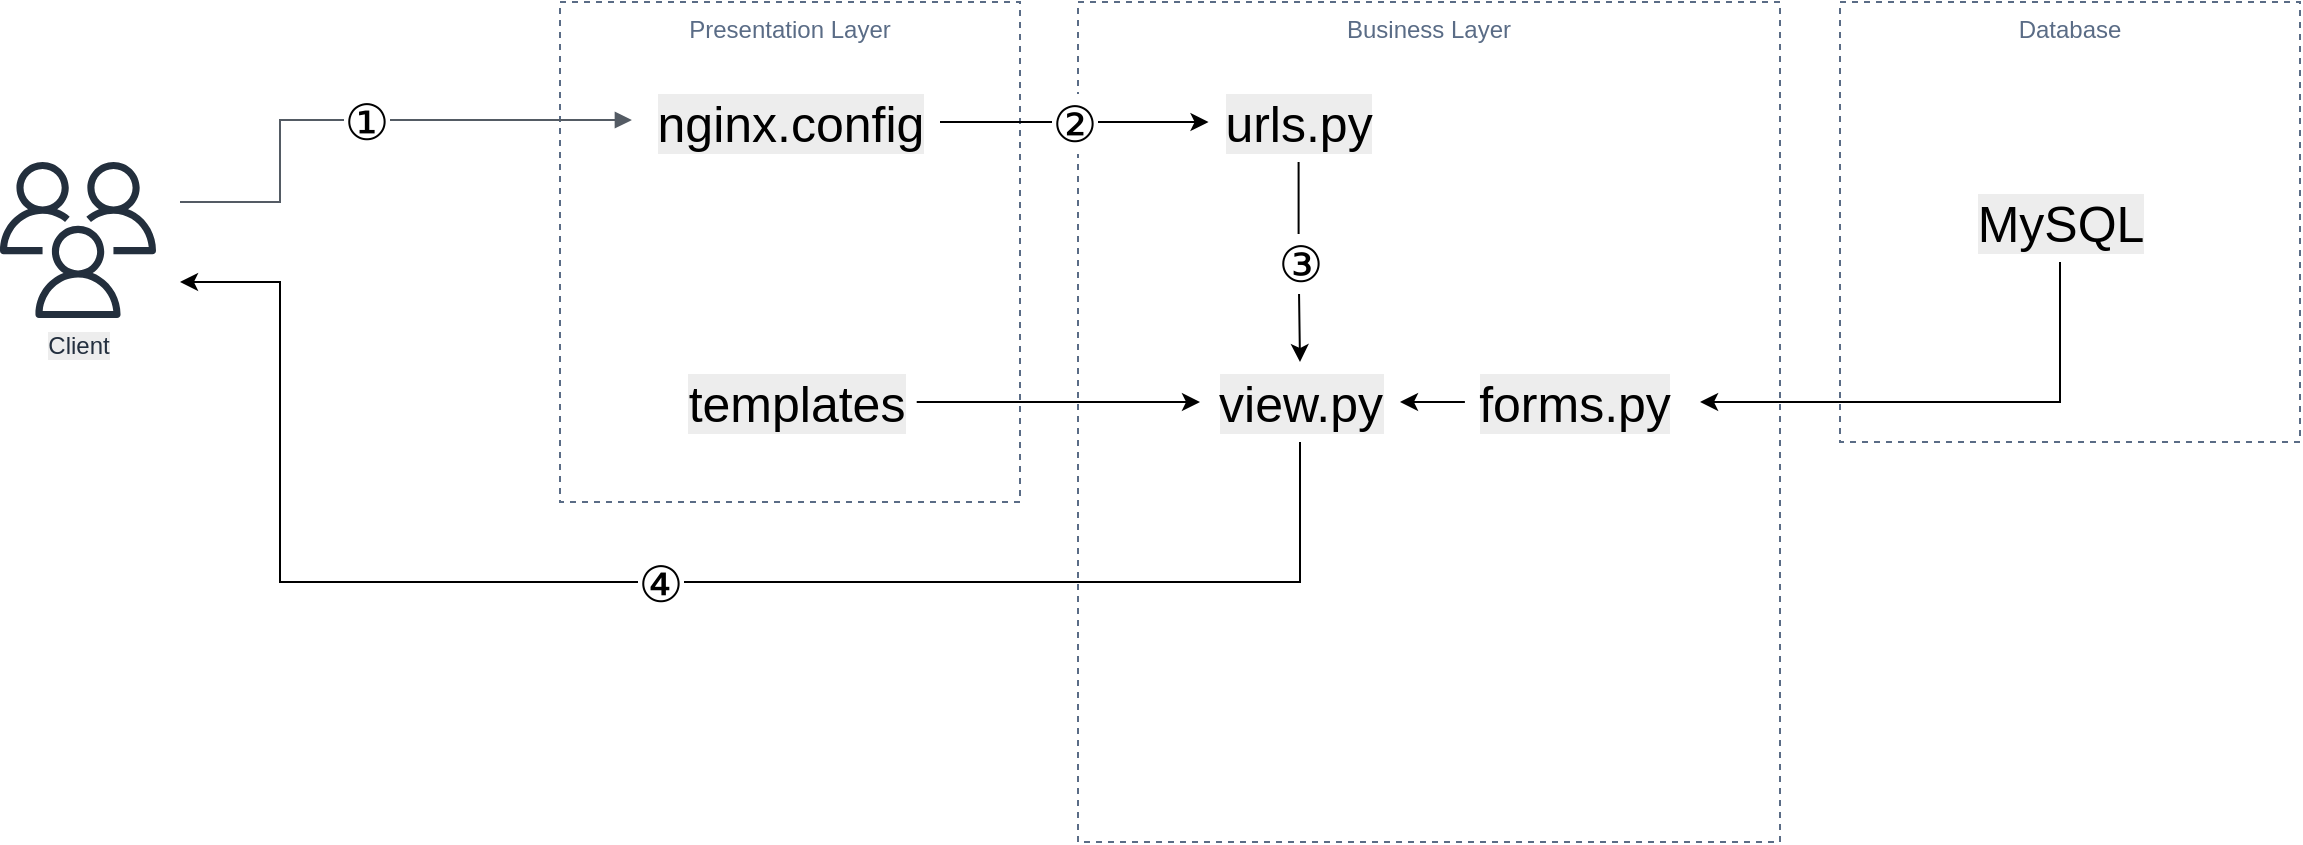 <mxfile version="16.5.6" type="github"><diagram id="I7RKM3X8-WUXlgiCIFTA" name="Page-1"><mxGraphModel dx="1431" dy="1387" grid="1" gridSize="10" guides="1" tooltips="1" connect="1" arrows="1" fold="1" page="1" pageScale="2" pageWidth="827" pageHeight="1169" math="0" shadow="0"><root><mxCell id="0"/><mxCell id="1" parent="0"/><mxCell id="phDlmsQMXLzlwBYmkHIe-23" value="Presentation Layer" style="fillColor=none;strokeColor=#5A6C86;dashed=1;verticalAlign=top;fontStyle=0;fontColor=#5A6C86;" vertex="1" parent="1"><mxGeometry x="470" y="410" width="230" height="250" as="geometry"/></mxCell><mxCell id="phDlmsQMXLzlwBYmkHIe-24" value="Business Layer" style="fillColor=none;strokeColor=#5A6C86;dashed=1;verticalAlign=top;fontStyle=0;fontColor=#5A6C86;" vertex="1" parent="1"><mxGeometry x="729" y="410" width="351" height="420" as="geometry"/></mxCell><mxCell id="phDlmsQMXLzlwBYmkHIe-26" value="view.py" style="text;html=1;align=center;verticalAlign=middle;resizable=0;points=[];autosize=1;strokeColor=none;fillColor=none;labelBorderColor=none;labelBackgroundColor=#EDEDED;fontSize=25;" vertex="1" parent="phDlmsQMXLzlwBYmkHIe-24"><mxGeometry x="60.996" y="180.004" width="100" height="40" as="geometry"/></mxCell><mxCell id="phDlmsQMXLzlwBYmkHIe-43" value="③" style="edgeStyle=orthogonalEdgeStyle;rounded=0;orthogonalLoop=1;jettySize=auto;html=1;fontSize=25;" edge="1" parent="phDlmsQMXLzlwBYmkHIe-24" source="phDlmsQMXLzlwBYmkHIe-29" target="phDlmsQMXLzlwBYmkHIe-26"><mxGeometry relative="1" as="geometry"/></mxCell><mxCell id="phDlmsQMXLzlwBYmkHIe-29" value="urls.py" style="text;html=1;align=center;verticalAlign=middle;resizable=0;points=[];autosize=1;strokeColor=none;fillColor=none;labelBorderColor=none;labelBackgroundColor=#EDEDED;fontSize=25;" vertex="1" parent="phDlmsQMXLzlwBYmkHIe-24"><mxGeometry x="65.266" y="40.0" width="90" height="40" as="geometry"/></mxCell><mxCell id="phDlmsQMXLzlwBYmkHIe-52" style="edgeStyle=orthogonalEdgeStyle;rounded=0;orthogonalLoop=1;jettySize=auto;html=1;fontSize=25;startArrow=none;startFill=0;" edge="1" parent="phDlmsQMXLzlwBYmkHIe-24" source="phDlmsQMXLzlwBYmkHIe-30" target="phDlmsQMXLzlwBYmkHIe-26"><mxGeometry relative="1" as="geometry"/></mxCell><mxCell id="phDlmsQMXLzlwBYmkHIe-30" value="forms.py" style="text;html=1;align=center;verticalAlign=middle;resizable=0;points=[];autosize=1;strokeColor=none;fillColor=none;labelBorderColor=none;labelBackgroundColor=#EDEDED;fontSize=25;" vertex="1" parent="phDlmsQMXLzlwBYmkHIe-24"><mxGeometry x="193.441" y="180" width="110" height="40" as="geometry"/></mxCell><mxCell id="phDlmsQMXLzlwBYmkHIe-25" value="Database" style="fillColor=none;strokeColor=#5A6C86;dashed=1;verticalAlign=top;fontStyle=0;fontColor=#5A6C86;" vertex="1" parent="1"><mxGeometry x="1110" y="410" width="230" height="220" as="geometry"/></mxCell><mxCell id="phDlmsQMXLzlwBYmkHIe-51" style="edgeStyle=orthogonalEdgeStyle;rounded=0;orthogonalLoop=1;jettySize=auto;html=1;fontSize=25;startArrow=none;startFill=0;" edge="1" parent="1" source="phDlmsQMXLzlwBYmkHIe-27" target="phDlmsQMXLzlwBYmkHIe-26"><mxGeometry relative="1" as="geometry"/></mxCell><mxCell id="phDlmsQMXLzlwBYmkHIe-27" value="templates" style="text;html=1;align=center;verticalAlign=middle;resizable=0;points=[];autosize=1;strokeColor=none;fillColor=none;labelBorderColor=none;labelBackgroundColor=#EDEDED;fontSize=25;" vertex="1" parent="1"><mxGeometry x="528.36" y="590" width="120" height="40" as="geometry"/></mxCell><mxCell id="phDlmsQMXLzlwBYmkHIe-54" style="edgeStyle=orthogonalEdgeStyle;rounded=0;jumpSize=14;orthogonalLoop=1;jettySize=auto;html=1;entryX=1.069;entryY=0.5;entryDx=0;entryDy=0;entryPerimeter=0;fontSize=25;startArrow=none;startFill=0;endSize=6;" edge="1" parent="1" source="phDlmsQMXLzlwBYmkHIe-31" target="phDlmsQMXLzlwBYmkHIe-30"><mxGeometry relative="1" as="geometry"><Array as="points"><mxPoint x="1220" y="610"/></Array></mxGeometry></mxCell><mxCell id="phDlmsQMXLzlwBYmkHIe-31" value="MySQL" style="text;html=1;align=center;verticalAlign=middle;resizable=0;points=[];autosize=1;strokeColor=none;fillColor=none;labelBorderColor=none;labelBackgroundColor=#EDEDED;fontSize=25;" vertex="1" parent="1"><mxGeometry x="1170" y="500" width="100" height="40" as="geometry"/></mxCell><mxCell id="phDlmsQMXLzlwBYmkHIe-50" value="②" style="edgeStyle=orthogonalEdgeStyle;rounded=0;orthogonalLoop=1;jettySize=auto;html=1;fontSize=25;startArrow=none;startFill=0;" edge="1" parent="1" source="phDlmsQMXLzlwBYmkHIe-32" target="phDlmsQMXLzlwBYmkHIe-29"><mxGeometry relative="1" as="geometry"/></mxCell><mxCell id="phDlmsQMXLzlwBYmkHIe-32" value="nginx.config" style="text;html=1;align=center;verticalAlign=middle;resizable=0;points=[];autosize=1;strokeColor=none;fillColor=none;labelBorderColor=none;labelBackgroundColor=#EDEDED;fontSize=25;" vertex="1" parent="1"><mxGeometry x="510" y="450" width="150" height="40" as="geometry"/></mxCell><mxCell id="phDlmsQMXLzlwBYmkHIe-35" value="Client" style="sketch=0;outlineConnect=0;fontColor=#232F3E;gradientColor=none;fillColor=#232F3D;strokeColor=none;dashed=0;verticalLabelPosition=bottom;verticalAlign=top;align=center;html=1;fontSize=12;fontStyle=0;aspect=fixed;pointerEvents=1;shape=mxgraph.aws4.users;labelBackgroundColor=#EDEDED;labelBorderColor=none;" vertex="1" parent="1"><mxGeometry x="190" y="490" width="78" height="78" as="geometry"/></mxCell><mxCell id="phDlmsQMXLzlwBYmkHIe-37" value="①" style="edgeStyle=orthogonalEdgeStyle;html=1;endArrow=block;elbow=vertical;startArrow=none;endFill=1;strokeColor=#545B64;rounded=0;fontSize=25;entryX=-0.027;entryY=0.475;entryDx=0;entryDy=0;entryPerimeter=0;endSize=6;jumpSize=14;" edge="1" parent="1" target="phDlmsQMXLzlwBYmkHIe-32"><mxGeometry width="100" relative="1" as="geometry"><mxPoint x="280" y="510" as="sourcePoint"/><mxPoint x="470" y="510" as="targetPoint"/><Array as="points"><mxPoint x="330" y="510"/><mxPoint x="330" y="469"/></Array></mxGeometry></mxCell><mxCell id="phDlmsQMXLzlwBYmkHIe-49" value="④" style="edgeStyle=orthogonalEdgeStyle;rounded=0;orthogonalLoop=1;jettySize=auto;html=1;fontSize=25;startArrow=none;startFill=0;" edge="1" parent="1" source="phDlmsQMXLzlwBYmkHIe-26"><mxGeometry relative="1" as="geometry"><mxPoint x="280" y="550" as="targetPoint"/><Array as="points"><mxPoint x="840" y="700"/><mxPoint x="330" y="700"/><mxPoint x="330" y="550"/></Array></mxGeometry></mxCell></root></mxGraphModel></diagram></mxfile>